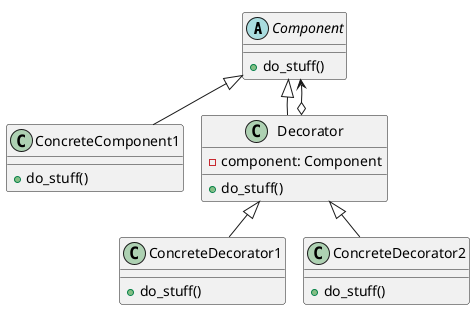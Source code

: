 @startuml
!pragma layout smetana
'https://plantuml.com/class-diagram

abstract class Component {
  + do_stuff()
}
class ConcreteComponent1{
  + do_stuff()
}
class Decorator {
  - component: Component
  + do_stuff()
}
class ConcreteDecorator1{
  + do_stuff()
}
class ConcreteDecorator2{
  + do_stuff()
}

Component <|-- ConcreteComponent1
Component <|-- Decorator
Component <--o Decorator

Decorator <|-- ConcreteDecorator1
Decorator <|-- ConcreteDecorator2


@enduml